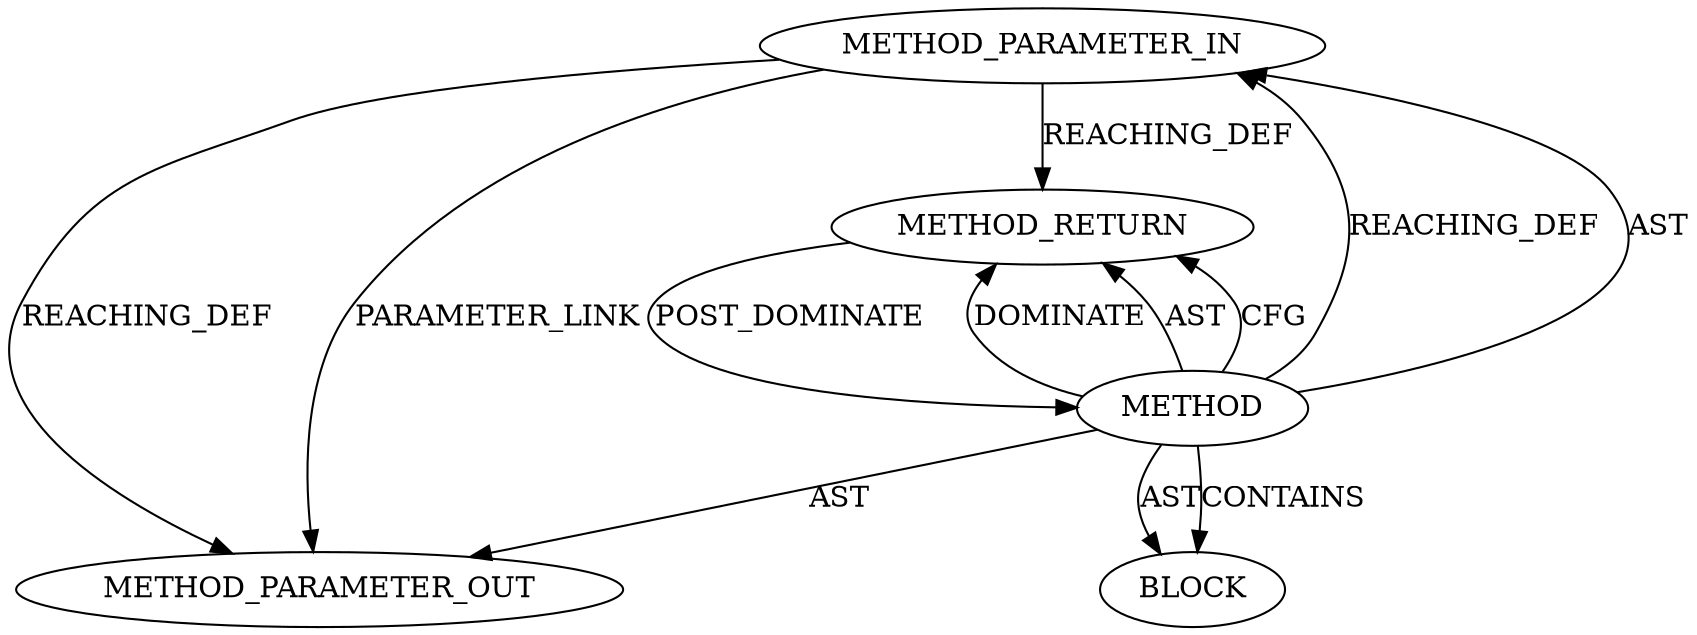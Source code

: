 digraph {
  518 [label=METHOD_PARAMETER_IN ORDER=1 CODE="struct sock *sk" IS_VARIADIC=false COLUMN_NUMBER=50 LINE_NUMBER=253 TYPE_FULL_NAME="sock*" EVALUATION_STRATEGY="BY_VALUE" INDEX=1 NAME="sk"]
  519 [label=BLOCK ORDER=2 ARGUMENT_INDEX=-1 CODE="<empty>" COLUMN_NUMBER=67 LINE_NUMBER=253 TYPE_FULL_NAME="void"]
  21242 [label=METHOD_PARAMETER_OUT ORDER=1 CODE="struct sock *sk" IS_VARIADIC=false COLUMN_NUMBER=50 LINE_NUMBER=253 TYPE_FULL_NAME="sock*" EVALUATION_STRATEGY="BY_VALUE" INDEX=1 NAME="sk"]
  517 [label=METHOD COLUMN_NUMBER=1 LINE_NUMBER=253 COLUMN_NUMBER_END=68 IS_EXTERNAL=false SIGNATURE="void tls_device_offload_cleanup_rx (sock*)" NAME="tls_device_offload_cleanup_rx" AST_PARENT_TYPE="TYPE_DECL" AST_PARENT_FULL_NAME="tls.h:<global>" ORDER=68 CODE="static inline void tls_device_offload_cleanup_rx(struct sock *sk) {}" FULL_NAME="tls_device_offload_cleanup_rx" LINE_NUMBER_END=253 FILENAME="tls.h"]
  520 [label=METHOD_RETURN ORDER=3 CODE="RET" COLUMN_NUMBER=1 LINE_NUMBER=253 TYPE_FULL_NAME="void" EVALUATION_STRATEGY="BY_VALUE"]
  518 -> 21242 [label=REACHING_DEF VARIABLE="sk"]
  520 -> 517 [label=POST_DOMINATE ]
  517 -> 519 [label=AST ]
  518 -> 520 [label=REACHING_DEF VARIABLE="sk"]
  517 -> 518 [label=REACHING_DEF VARIABLE=""]
  517 -> 520 [label=DOMINATE ]
  517 -> 21242 [label=AST ]
  517 -> 520 [label=AST ]
  518 -> 21242 [label=PARAMETER_LINK ]
  517 -> 518 [label=AST ]
  517 -> 519 [label=CONTAINS ]
  517 -> 520 [label=CFG ]
}
